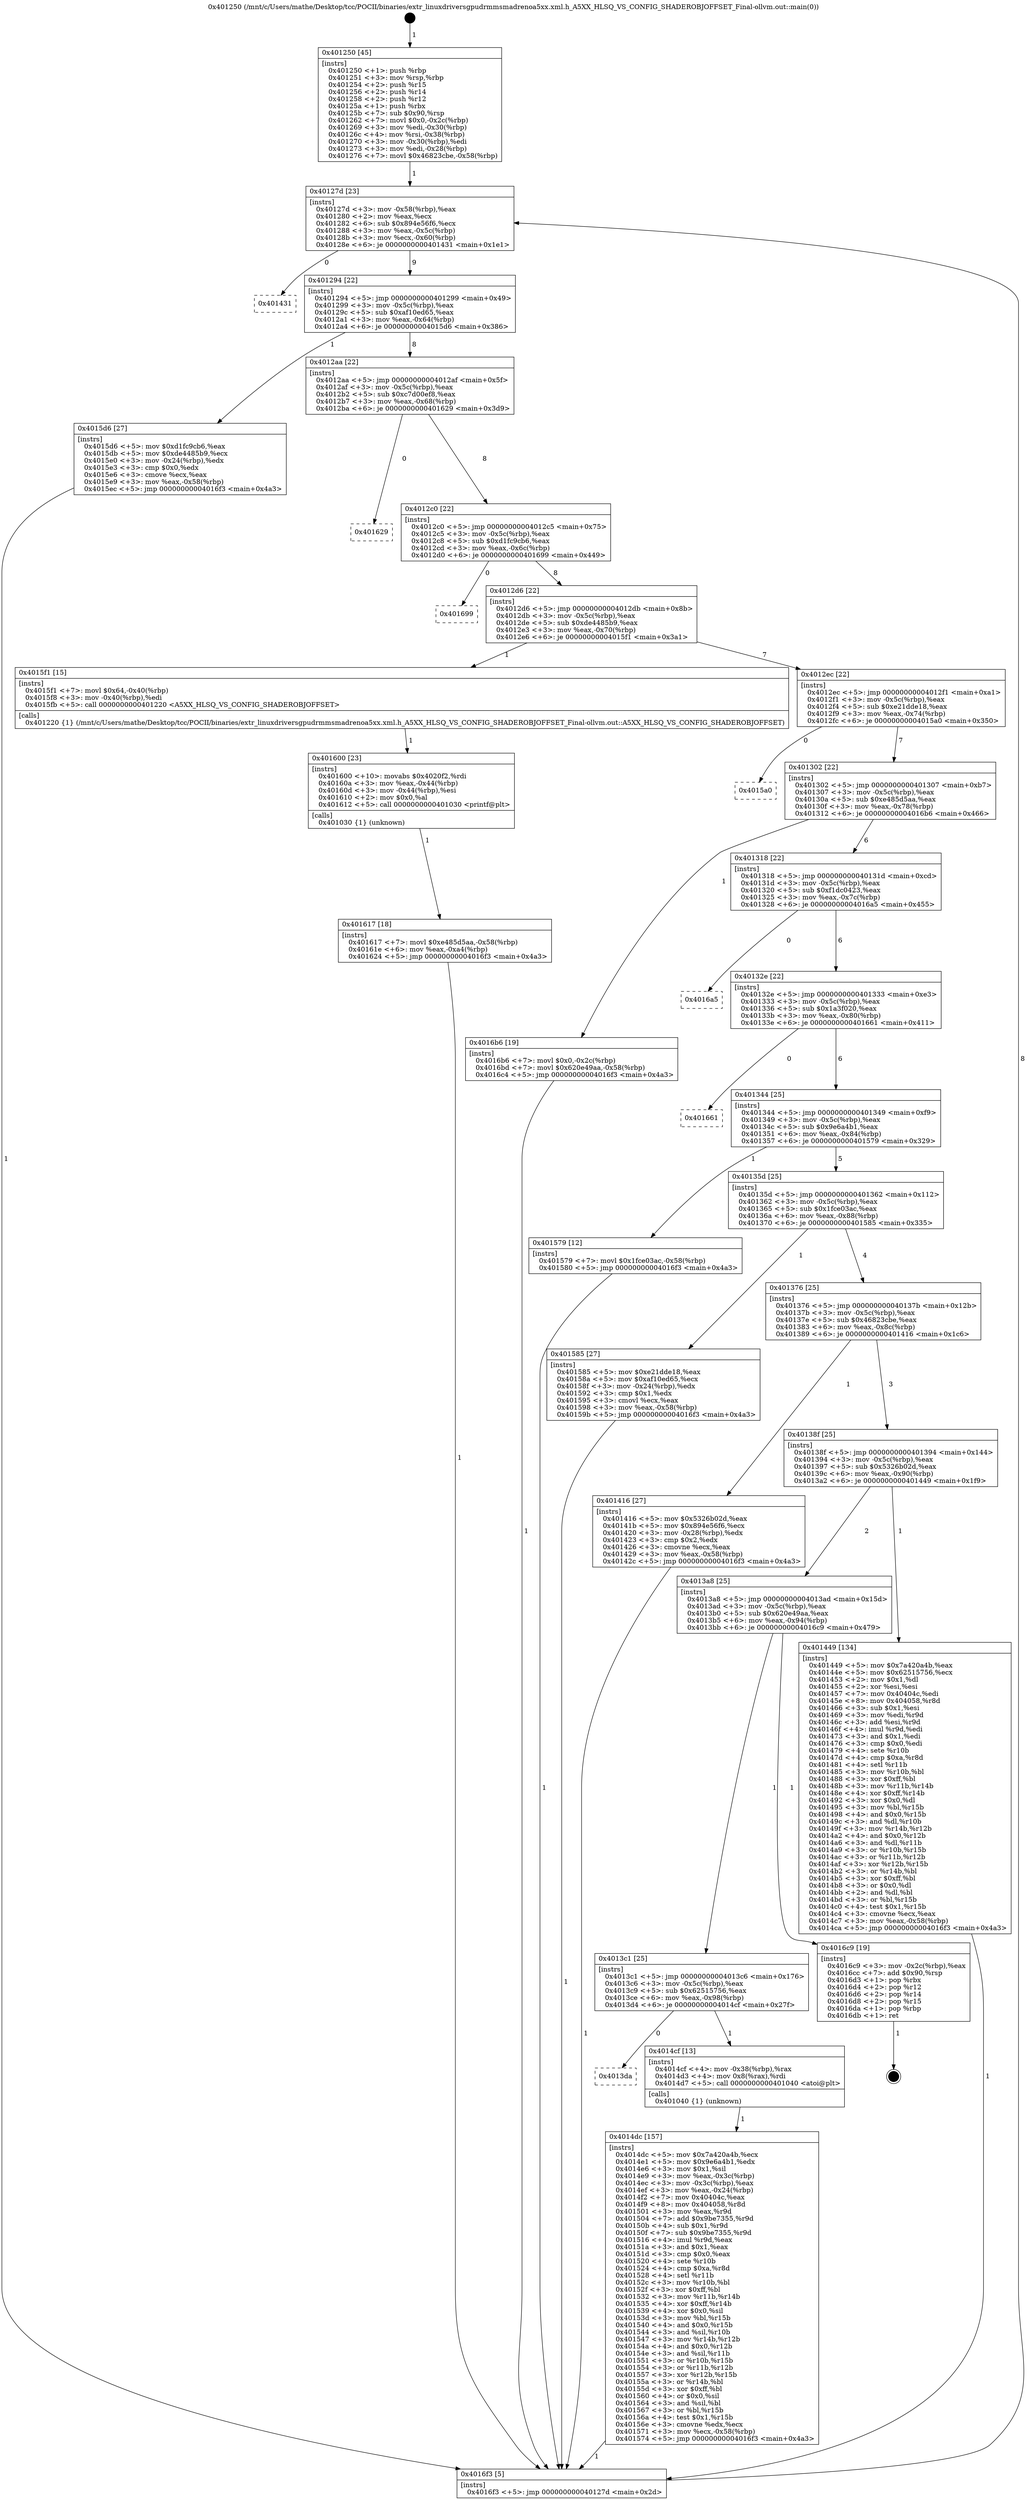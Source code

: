 digraph "0x401250" {
  label = "0x401250 (/mnt/c/Users/mathe/Desktop/tcc/POCII/binaries/extr_linuxdriversgpudrmmsmadrenoa5xx.xml.h_A5XX_HLSQ_VS_CONFIG_SHADEROBJOFFSET_Final-ollvm.out::main(0))"
  labelloc = "t"
  node[shape=record]

  Entry [label="",width=0.3,height=0.3,shape=circle,fillcolor=black,style=filled]
  "0x40127d" [label="{
     0x40127d [23]\l
     | [instrs]\l
     &nbsp;&nbsp;0x40127d \<+3\>: mov -0x58(%rbp),%eax\l
     &nbsp;&nbsp;0x401280 \<+2\>: mov %eax,%ecx\l
     &nbsp;&nbsp;0x401282 \<+6\>: sub $0x894e56f6,%ecx\l
     &nbsp;&nbsp;0x401288 \<+3\>: mov %eax,-0x5c(%rbp)\l
     &nbsp;&nbsp;0x40128b \<+3\>: mov %ecx,-0x60(%rbp)\l
     &nbsp;&nbsp;0x40128e \<+6\>: je 0000000000401431 \<main+0x1e1\>\l
  }"]
  "0x401431" [label="{
     0x401431\l
  }", style=dashed]
  "0x401294" [label="{
     0x401294 [22]\l
     | [instrs]\l
     &nbsp;&nbsp;0x401294 \<+5\>: jmp 0000000000401299 \<main+0x49\>\l
     &nbsp;&nbsp;0x401299 \<+3\>: mov -0x5c(%rbp),%eax\l
     &nbsp;&nbsp;0x40129c \<+5\>: sub $0xaf10ed65,%eax\l
     &nbsp;&nbsp;0x4012a1 \<+3\>: mov %eax,-0x64(%rbp)\l
     &nbsp;&nbsp;0x4012a4 \<+6\>: je 00000000004015d6 \<main+0x386\>\l
  }"]
  Exit [label="",width=0.3,height=0.3,shape=circle,fillcolor=black,style=filled,peripheries=2]
  "0x4015d6" [label="{
     0x4015d6 [27]\l
     | [instrs]\l
     &nbsp;&nbsp;0x4015d6 \<+5\>: mov $0xd1fc9cb6,%eax\l
     &nbsp;&nbsp;0x4015db \<+5\>: mov $0xde4485b9,%ecx\l
     &nbsp;&nbsp;0x4015e0 \<+3\>: mov -0x24(%rbp),%edx\l
     &nbsp;&nbsp;0x4015e3 \<+3\>: cmp $0x0,%edx\l
     &nbsp;&nbsp;0x4015e6 \<+3\>: cmove %ecx,%eax\l
     &nbsp;&nbsp;0x4015e9 \<+3\>: mov %eax,-0x58(%rbp)\l
     &nbsp;&nbsp;0x4015ec \<+5\>: jmp 00000000004016f3 \<main+0x4a3\>\l
  }"]
  "0x4012aa" [label="{
     0x4012aa [22]\l
     | [instrs]\l
     &nbsp;&nbsp;0x4012aa \<+5\>: jmp 00000000004012af \<main+0x5f\>\l
     &nbsp;&nbsp;0x4012af \<+3\>: mov -0x5c(%rbp),%eax\l
     &nbsp;&nbsp;0x4012b2 \<+5\>: sub $0xc7d00ef8,%eax\l
     &nbsp;&nbsp;0x4012b7 \<+3\>: mov %eax,-0x68(%rbp)\l
     &nbsp;&nbsp;0x4012ba \<+6\>: je 0000000000401629 \<main+0x3d9\>\l
  }"]
  "0x401617" [label="{
     0x401617 [18]\l
     | [instrs]\l
     &nbsp;&nbsp;0x401617 \<+7\>: movl $0xe485d5aa,-0x58(%rbp)\l
     &nbsp;&nbsp;0x40161e \<+6\>: mov %eax,-0xa4(%rbp)\l
     &nbsp;&nbsp;0x401624 \<+5\>: jmp 00000000004016f3 \<main+0x4a3\>\l
  }"]
  "0x401629" [label="{
     0x401629\l
  }", style=dashed]
  "0x4012c0" [label="{
     0x4012c0 [22]\l
     | [instrs]\l
     &nbsp;&nbsp;0x4012c0 \<+5\>: jmp 00000000004012c5 \<main+0x75\>\l
     &nbsp;&nbsp;0x4012c5 \<+3\>: mov -0x5c(%rbp),%eax\l
     &nbsp;&nbsp;0x4012c8 \<+5\>: sub $0xd1fc9cb6,%eax\l
     &nbsp;&nbsp;0x4012cd \<+3\>: mov %eax,-0x6c(%rbp)\l
     &nbsp;&nbsp;0x4012d0 \<+6\>: je 0000000000401699 \<main+0x449\>\l
  }"]
  "0x401600" [label="{
     0x401600 [23]\l
     | [instrs]\l
     &nbsp;&nbsp;0x401600 \<+10\>: movabs $0x4020f2,%rdi\l
     &nbsp;&nbsp;0x40160a \<+3\>: mov %eax,-0x44(%rbp)\l
     &nbsp;&nbsp;0x40160d \<+3\>: mov -0x44(%rbp),%esi\l
     &nbsp;&nbsp;0x401610 \<+2\>: mov $0x0,%al\l
     &nbsp;&nbsp;0x401612 \<+5\>: call 0000000000401030 \<printf@plt\>\l
     | [calls]\l
     &nbsp;&nbsp;0x401030 \{1\} (unknown)\l
  }"]
  "0x401699" [label="{
     0x401699\l
  }", style=dashed]
  "0x4012d6" [label="{
     0x4012d6 [22]\l
     | [instrs]\l
     &nbsp;&nbsp;0x4012d6 \<+5\>: jmp 00000000004012db \<main+0x8b\>\l
     &nbsp;&nbsp;0x4012db \<+3\>: mov -0x5c(%rbp),%eax\l
     &nbsp;&nbsp;0x4012de \<+5\>: sub $0xde4485b9,%eax\l
     &nbsp;&nbsp;0x4012e3 \<+3\>: mov %eax,-0x70(%rbp)\l
     &nbsp;&nbsp;0x4012e6 \<+6\>: je 00000000004015f1 \<main+0x3a1\>\l
  }"]
  "0x4014dc" [label="{
     0x4014dc [157]\l
     | [instrs]\l
     &nbsp;&nbsp;0x4014dc \<+5\>: mov $0x7a420a4b,%ecx\l
     &nbsp;&nbsp;0x4014e1 \<+5\>: mov $0x9e6a4b1,%edx\l
     &nbsp;&nbsp;0x4014e6 \<+3\>: mov $0x1,%sil\l
     &nbsp;&nbsp;0x4014e9 \<+3\>: mov %eax,-0x3c(%rbp)\l
     &nbsp;&nbsp;0x4014ec \<+3\>: mov -0x3c(%rbp),%eax\l
     &nbsp;&nbsp;0x4014ef \<+3\>: mov %eax,-0x24(%rbp)\l
     &nbsp;&nbsp;0x4014f2 \<+7\>: mov 0x40404c,%eax\l
     &nbsp;&nbsp;0x4014f9 \<+8\>: mov 0x404058,%r8d\l
     &nbsp;&nbsp;0x401501 \<+3\>: mov %eax,%r9d\l
     &nbsp;&nbsp;0x401504 \<+7\>: add $0x9be7355,%r9d\l
     &nbsp;&nbsp;0x40150b \<+4\>: sub $0x1,%r9d\l
     &nbsp;&nbsp;0x40150f \<+7\>: sub $0x9be7355,%r9d\l
     &nbsp;&nbsp;0x401516 \<+4\>: imul %r9d,%eax\l
     &nbsp;&nbsp;0x40151a \<+3\>: and $0x1,%eax\l
     &nbsp;&nbsp;0x40151d \<+3\>: cmp $0x0,%eax\l
     &nbsp;&nbsp;0x401520 \<+4\>: sete %r10b\l
     &nbsp;&nbsp;0x401524 \<+4\>: cmp $0xa,%r8d\l
     &nbsp;&nbsp;0x401528 \<+4\>: setl %r11b\l
     &nbsp;&nbsp;0x40152c \<+3\>: mov %r10b,%bl\l
     &nbsp;&nbsp;0x40152f \<+3\>: xor $0xff,%bl\l
     &nbsp;&nbsp;0x401532 \<+3\>: mov %r11b,%r14b\l
     &nbsp;&nbsp;0x401535 \<+4\>: xor $0xff,%r14b\l
     &nbsp;&nbsp;0x401539 \<+4\>: xor $0x0,%sil\l
     &nbsp;&nbsp;0x40153d \<+3\>: mov %bl,%r15b\l
     &nbsp;&nbsp;0x401540 \<+4\>: and $0x0,%r15b\l
     &nbsp;&nbsp;0x401544 \<+3\>: and %sil,%r10b\l
     &nbsp;&nbsp;0x401547 \<+3\>: mov %r14b,%r12b\l
     &nbsp;&nbsp;0x40154a \<+4\>: and $0x0,%r12b\l
     &nbsp;&nbsp;0x40154e \<+3\>: and %sil,%r11b\l
     &nbsp;&nbsp;0x401551 \<+3\>: or %r10b,%r15b\l
     &nbsp;&nbsp;0x401554 \<+3\>: or %r11b,%r12b\l
     &nbsp;&nbsp;0x401557 \<+3\>: xor %r12b,%r15b\l
     &nbsp;&nbsp;0x40155a \<+3\>: or %r14b,%bl\l
     &nbsp;&nbsp;0x40155d \<+3\>: xor $0xff,%bl\l
     &nbsp;&nbsp;0x401560 \<+4\>: or $0x0,%sil\l
     &nbsp;&nbsp;0x401564 \<+3\>: and %sil,%bl\l
     &nbsp;&nbsp;0x401567 \<+3\>: or %bl,%r15b\l
     &nbsp;&nbsp;0x40156a \<+4\>: test $0x1,%r15b\l
     &nbsp;&nbsp;0x40156e \<+3\>: cmovne %edx,%ecx\l
     &nbsp;&nbsp;0x401571 \<+3\>: mov %ecx,-0x58(%rbp)\l
     &nbsp;&nbsp;0x401574 \<+5\>: jmp 00000000004016f3 \<main+0x4a3\>\l
  }"]
  "0x4015f1" [label="{
     0x4015f1 [15]\l
     | [instrs]\l
     &nbsp;&nbsp;0x4015f1 \<+7\>: movl $0x64,-0x40(%rbp)\l
     &nbsp;&nbsp;0x4015f8 \<+3\>: mov -0x40(%rbp),%edi\l
     &nbsp;&nbsp;0x4015fb \<+5\>: call 0000000000401220 \<A5XX_HLSQ_VS_CONFIG_SHADEROBJOFFSET\>\l
     | [calls]\l
     &nbsp;&nbsp;0x401220 \{1\} (/mnt/c/Users/mathe/Desktop/tcc/POCII/binaries/extr_linuxdriversgpudrmmsmadrenoa5xx.xml.h_A5XX_HLSQ_VS_CONFIG_SHADEROBJOFFSET_Final-ollvm.out::A5XX_HLSQ_VS_CONFIG_SHADEROBJOFFSET)\l
  }"]
  "0x4012ec" [label="{
     0x4012ec [22]\l
     | [instrs]\l
     &nbsp;&nbsp;0x4012ec \<+5\>: jmp 00000000004012f1 \<main+0xa1\>\l
     &nbsp;&nbsp;0x4012f1 \<+3\>: mov -0x5c(%rbp),%eax\l
     &nbsp;&nbsp;0x4012f4 \<+5\>: sub $0xe21dde18,%eax\l
     &nbsp;&nbsp;0x4012f9 \<+3\>: mov %eax,-0x74(%rbp)\l
     &nbsp;&nbsp;0x4012fc \<+6\>: je 00000000004015a0 \<main+0x350\>\l
  }"]
  "0x4013da" [label="{
     0x4013da\l
  }", style=dashed]
  "0x4015a0" [label="{
     0x4015a0\l
  }", style=dashed]
  "0x401302" [label="{
     0x401302 [22]\l
     | [instrs]\l
     &nbsp;&nbsp;0x401302 \<+5\>: jmp 0000000000401307 \<main+0xb7\>\l
     &nbsp;&nbsp;0x401307 \<+3\>: mov -0x5c(%rbp),%eax\l
     &nbsp;&nbsp;0x40130a \<+5\>: sub $0xe485d5aa,%eax\l
     &nbsp;&nbsp;0x40130f \<+3\>: mov %eax,-0x78(%rbp)\l
     &nbsp;&nbsp;0x401312 \<+6\>: je 00000000004016b6 \<main+0x466\>\l
  }"]
  "0x4014cf" [label="{
     0x4014cf [13]\l
     | [instrs]\l
     &nbsp;&nbsp;0x4014cf \<+4\>: mov -0x38(%rbp),%rax\l
     &nbsp;&nbsp;0x4014d3 \<+4\>: mov 0x8(%rax),%rdi\l
     &nbsp;&nbsp;0x4014d7 \<+5\>: call 0000000000401040 \<atoi@plt\>\l
     | [calls]\l
     &nbsp;&nbsp;0x401040 \{1\} (unknown)\l
  }"]
  "0x4016b6" [label="{
     0x4016b6 [19]\l
     | [instrs]\l
     &nbsp;&nbsp;0x4016b6 \<+7\>: movl $0x0,-0x2c(%rbp)\l
     &nbsp;&nbsp;0x4016bd \<+7\>: movl $0x620e49aa,-0x58(%rbp)\l
     &nbsp;&nbsp;0x4016c4 \<+5\>: jmp 00000000004016f3 \<main+0x4a3\>\l
  }"]
  "0x401318" [label="{
     0x401318 [22]\l
     | [instrs]\l
     &nbsp;&nbsp;0x401318 \<+5\>: jmp 000000000040131d \<main+0xcd\>\l
     &nbsp;&nbsp;0x40131d \<+3\>: mov -0x5c(%rbp),%eax\l
     &nbsp;&nbsp;0x401320 \<+5\>: sub $0xf1dc0423,%eax\l
     &nbsp;&nbsp;0x401325 \<+3\>: mov %eax,-0x7c(%rbp)\l
     &nbsp;&nbsp;0x401328 \<+6\>: je 00000000004016a5 \<main+0x455\>\l
  }"]
  "0x4013c1" [label="{
     0x4013c1 [25]\l
     | [instrs]\l
     &nbsp;&nbsp;0x4013c1 \<+5\>: jmp 00000000004013c6 \<main+0x176\>\l
     &nbsp;&nbsp;0x4013c6 \<+3\>: mov -0x5c(%rbp),%eax\l
     &nbsp;&nbsp;0x4013c9 \<+5\>: sub $0x62515756,%eax\l
     &nbsp;&nbsp;0x4013ce \<+6\>: mov %eax,-0x98(%rbp)\l
     &nbsp;&nbsp;0x4013d4 \<+6\>: je 00000000004014cf \<main+0x27f\>\l
  }"]
  "0x4016a5" [label="{
     0x4016a5\l
  }", style=dashed]
  "0x40132e" [label="{
     0x40132e [22]\l
     | [instrs]\l
     &nbsp;&nbsp;0x40132e \<+5\>: jmp 0000000000401333 \<main+0xe3\>\l
     &nbsp;&nbsp;0x401333 \<+3\>: mov -0x5c(%rbp),%eax\l
     &nbsp;&nbsp;0x401336 \<+5\>: sub $0x1a3f020,%eax\l
     &nbsp;&nbsp;0x40133b \<+3\>: mov %eax,-0x80(%rbp)\l
     &nbsp;&nbsp;0x40133e \<+6\>: je 0000000000401661 \<main+0x411\>\l
  }"]
  "0x4016c9" [label="{
     0x4016c9 [19]\l
     | [instrs]\l
     &nbsp;&nbsp;0x4016c9 \<+3\>: mov -0x2c(%rbp),%eax\l
     &nbsp;&nbsp;0x4016cc \<+7\>: add $0x90,%rsp\l
     &nbsp;&nbsp;0x4016d3 \<+1\>: pop %rbx\l
     &nbsp;&nbsp;0x4016d4 \<+2\>: pop %r12\l
     &nbsp;&nbsp;0x4016d6 \<+2\>: pop %r14\l
     &nbsp;&nbsp;0x4016d8 \<+2\>: pop %r15\l
     &nbsp;&nbsp;0x4016da \<+1\>: pop %rbp\l
     &nbsp;&nbsp;0x4016db \<+1\>: ret\l
  }"]
  "0x401661" [label="{
     0x401661\l
  }", style=dashed]
  "0x401344" [label="{
     0x401344 [25]\l
     | [instrs]\l
     &nbsp;&nbsp;0x401344 \<+5\>: jmp 0000000000401349 \<main+0xf9\>\l
     &nbsp;&nbsp;0x401349 \<+3\>: mov -0x5c(%rbp),%eax\l
     &nbsp;&nbsp;0x40134c \<+5\>: sub $0x9e6a4b1,%eax\l
     &nbsp;&nbsp;0x401351 \<+6\>: mov %eax,-0x84(%rbp)\l
     &nbsp;&nbsp;0x401357 \<+6\>: je 0000000000401579 \<main+0x329\>\l
  }"]
  "0x4013a8" [label="{
     0x4013a8 [25]\l
     | [instrs]\l
     &nbsp;&nbsp;0x4013a8 \<+5\>: jmp 00000000004013ad \<main+0x15d\>\l
     &nbsp;&nbsp;0x4013ad \<+3\>: mov -0x5c(%rbp),%eax\l
     &nbsp;&nbsp;0x4013b0 \<+5\>: sub $0x620e49aa,%eax\l
     &nbsp;&nbsp;0x4013b5 \<+6\>: mov %eax,-0x94(%rbp)\l
     &nbsp;&nbsp;0x4013bb \<+6\>: je 00000000004016c9 \<main+0x479\>\l
  }"]
  "0x401579" [label="{
     0x401579 [12]\l
     | [instrs]\l
     &nbsp;&nbsp;0x401579 \<+7\>: movl $0x1fce03ac,-0x58(%rbp)\l
     &nbsp;&nbsp;0x401580 \<+5\>: jmp 00000000004016f3 \<main+0x4a3\>\l
  }"]
  "0x40135d" [label="{
     0x40135d [25]\l
     | [instrs]\l
     &nbsp;&nbsp;0x40135d \<+5\>: jmp 0000000000401362 \<main+0x112\>\l
     &nbsp;&nbsp;0x401362 \<+3\>: mov -0x5c(%rbp),%eax\l
     &nbsp;&nbsp;0x401365 \<+5\>: sub $0x1fce03ac,%eax\l
     &nbsp;&nbsp;0x40136a \<+6\>: mov %eax,-0x88(%rbp)\l
     &nbsp;&nbsp;0x401370 \<+6\>: je 0000000000401585 \<main+0x335\>\l
  }"]
  "0x401449" [label="{
     0x401449 [134]\l
     | [instrs]\l
     &nbsp;&nbsp;0x401449 \<+5\>: mov $0x7a420a4b,%eax\l
     &nbsp;&nbsp;0x40144e \<+5\>: mov $0x62515756,%ecx\l
     &nbsp;&nbsp;0x401453 \<+2\>: mov $0x1,%dl\l
     &nbsp;&nbsp;0x401455 \<+2\>: xor %esi,%esi\l
     &nbsp;&nbsp;0x401457 \<+7\>: mov 0x40404c,%edi\l
     &nbsp;&nbsp;0x40145e \<+8\>: mov 0x404058,%r8d\l
     &nbsp;&nbsp;0x401466 \<+3\>: sub $0x1,%esi\l
     &nbsp;&nbsp;0x401469 \<+3\>: mov %edi,%r9d\l
     &nbsp;&nbsp;0x40146c \<+3\>: add %esi,%r9d\l
     &nbsp;&nbsp;0x40146f \<+4\>: imul %r9d,%edi\l
     &nbsp;&nbsp;0x401473 \<+3\>: and $0x1,%edi\l
     &nbsp;&nbsp;0x401476 \<+3\>: cmp $0x0,%edi\l
     &nbsp;&nbsp;0x401479 \<+4\>: sete %r10b\l
     &nbsp;&nbsp;0x40147d \<+4\>: cmp $0xa,%r8d\l
     &nbsp;&nbsp;0x401481 \<+4\>: setl %r11b\l
     &nbsp;&nbsp;0x401485 \<+3\>: mov %r10b,%bl\l
     &nbsp;&nbsp;0x401488 \<+3\>: xor $0xff,%bl\l
     &nbsp;&nbsp;0x40148b \<+3\>: mov %r11b,%r14b\l
     &nbsp;&nbsp;0x40148e \<+4\>: xor $0xff,%r14b\l
     &nbsp;&nbsp;0x401492 \<+3\>: xor $0x0,%dl\l
     &nbsp;&nbsp;0x401495 \<+3\>: mov %bl,%r15b\l
     &nbsp;&nbsp;0x401498 \<+4\>: and $0x0,%r15b\l
     &nbsp;&nbsp;0x40149c \<+3\>: and %dl,%r10b\l
     &nbsp;&nbsp;0x40149f \<+3\>: mov %r14b,%r12b\l
     &nbsp;&nbsp;0x4014a2 \<+4\>: and $0x0,%r12b\l
     &nbsp;&nbsp;0x4014a6 \<+3\>: and %dl,%r11b\l
     &nbsp;&nbsp;0x4014a9 \<+3\>: or %r10b,%r15b\l
     &nbsp;&nbsp;0x4014ac \<+3\>: or %r11b,%r12b\l
     &nbsp;&nbsp;0x4014af \<+3\>: xor %r12b,%r15b\l
     &nbsp;&nbsp;0x4014b2 \<+3\>: or %r14b,%bl\l
     &nbsp;&nbsp;0x4014b5 \<+3\>: xor $0xff,%bl\l
     &nbsp;&nbsp;0x4014b8 \<+3\>: or $0x0,%dl\l
     &nbsp;&nbsp;0x4014bb \<+2\>: and %dl,%bl\l
     &nbsp;&nbsp;0x4014bd \<+3\>: or %bl,%r15b\l
     &nbsp;&nbsp;0x4014c0 \<+4\>: test $0x1,%r15b\l
     &nbsp;&nbsp;0x4014c4 \<+3\>: cmovne %ecx,%eax\l
     &nbsp;&nbsp;0x4014c7 \<+3\>: mov %eax,-0x58(%rbp)\l
     &nbsp;&nbsp;0x4014ca \<+5\>: jmp 00000000004016f3 \<main+0x4a3\>\l
  }"]
  "0x401585" [label="{
     0x401585 [27]\l
     | [instrs]\l
     &nbsp;&nbsp;0x401585 \<+5\>: mov $0xe21dde18,%eax\l
     &nbsp;&nbsp;0x40158a \<+5\>: mov $0xaf10ed65,%ecx\l
     &nbsp;&nbsp;0x40158f \<+3\>: mov -0x24(%rbp),%edx\l
     &nbsp;&nbsp;0x401592 \<+3\>: cmp $0x1,%edx\l
     &nbsp;&nbsp;0x401595 \<+3\>: cmovl %ecx,%eax\l
     &nbsp;&nbsp;0x401598 \<+3\>: mov %eax,-0x58(%rbp)\l
     &nbsp;&nbsp;0x40159b \<+5\>: jmp 00000000004016f3 \<main+0x4a3\>\l
  }"]
  "0x401376" [label="{
     0x401376 [25]\l
     | [instrs]\l
     &nbsp;&nbsp;0x401376 \<+5\>: jmp 000000000040137b \<main+0x12b\>\l
     &nbsp;&nbsp;0x40137b \<+3\>: mov -0x5c(%rbp),%eax\l
     &nbsp;&nbsp;0x40137e \<+5\>: sub $0x46823cbe,%eax\l
     &nbsp;&nbsp;0x401383 \<+6\>: mov %eax,-0x8c(%rbp)\l
     &nbsp;&nbsp;0x401389 \<+6\>: je 0000000000401416 \<main+0x1c6\>\l
  }"]
  "0x401250" [label="{
     0x401250 [45]\l
     | [instrs]\l
     &nbsp;&nbsp;0x401250 \<+1\>: push %rbp\l
     &nbsp;&nbsp;0x401251 \<+3\>: mov %rsp,%rbp\l
     &nbsp;&nbsp;0x401254 \<+2\>: push %r15\l
     &nbsp;&nbsp;0x401256 \<+2\>: push %r14\l
     &nbsp;&nbsp;0x401258 \<+2\>: push %r12\l
     &nbsp;&nbsp;0x40125a \<+1\>: push %rbx\l
     &nbsp;&nbsp;0x40125b \<+7\>: sub $0x90,%rsp\l
     &nbsp;&nbsp;0x401262 \<+7\>: movl $0x0,-0x2c(%rbp)\l
     &nbsp;&nbsp;0x401269 \<+3\>: mov %edi,-0x30(%rbp)\l
     &nbsp;&nbsp;0x40126c \<+4\>: mov %rsi,-0x38(%rbp)\l
     &nbsp;&nbsp;0x401270 \<+3\>: mov -0x30(%rbp),%edi\l
     &nbsp;&nbsp;0x401273 \<+3\>: mov %edi,-0x28(%rbp)\l
     &nbsp;&nbsp;0x401276 \<+7\>: movl $0x46823cbe,-0x58(%rbp)\l
  }"]
  "0x401416" [label="{
     0x401416 [27]\l
     | [instrs]\l
     &nbsp;&nbsp;0x401416 \<+5\>: mov $0x5326b02d,%eax\l
     &nbsp;&nbsp;0x40141b \<+5\>: mov $0x894e56f6,%ecx\l
     &nbsp;&nbsp;0x401420 \<+3\>: mov -0x28(%rbp),%edx\l
     &nbsp;&nbsp;0x401423 \<+3\>: cmp $0x2,%edx\l
     &nbsp;&nbsp;0x401426 \<+3\>: cmovne %ecx,%eax\l
     &nbsp;&nbsp;0x401429 \<+3\>: mov %eax,-0x58(%rbp)\l
     &nbsp;&nbsp;0x40142c \<+5\>: jmp 00000000004016f3 \<main+0x4a3\>\l
  }"]
  "0x40138f" [label="{
     0x40138f [25]\l
     | [instrs]\l
     &nbsp;&nbsp;0x40138f \<+5\>: jmp 0000000000401394 \<main+0x144\>\l
     &nbsp;&nbsp;0x401394 \<+3\>: mov -0x5c(%rbp),%eax\l
     &nbsp;&nbsp;0x401397 \<+5\>: sub $0x5326b02d,%eax\l
     &nbsp;&nbsp;0x40139c \<+6\>: mov %eax,-0x90(%rbp)\l
     &nbsp;&nbsp;0x4013a2 \<+6\>: je 0000000000401449 \<main+0x1f9\>\l
  }"]
  "0x4016f3" [label="{
     0x4016f3 [5]\l
     | [instrs]\l
     &nbsp;&nbsp;0x4016f3 \<+5\>: jmp 000000000040127d \<main+0x2d\>\l
  }"]
  Entry -> "0x401250" [label=" 1"]
  "0x40127d" -> "0x401431" [label=" 0"]
  "0x40127d" -> "0x401294" [label=" 9"]
  "0x4016c9" -> Exit [label=" 1"]
  "0x401294" -> "0x4015d6" [label=" 1"]
  "0x401294" -> "0x4012aa" [label=" 8"]
  "0x4016b6" -> "0x4016f3" [label=" 1"]
  "0x4012aa" -> "0x401629" [label=" 0"]
  "0x4012aa" -> "0x4012c0" [label=" 8"]
  "0x401617" -> "0x4016f3" [label=" 1"]
  "0x4012c0" -> "0x401699" [label=" 0"]
  "0x4012c0" -> "0x4012d6" [label=" 8"]
  "0x401600" -> "0x401617" [label=" 1"]
  "0x4012d6" -> "0x4015f1" [label=" 1"]
  "0x4012d6" -> "0x4012ec" [label=" 7"]
  "0x4015f1" -> "0x401600" [label=" 1"]
  "0x4012ec" -> "0x4015a0" [label=" 0"]
  "0x4012ec" -> "0x401302" [label=" 7"]
  "0x4015d6" -> "0x4016f3" [label=" 1"]
  "0x401302" -> "0x4016b6" [label=" 1"]
  "0x401302" -> "0x401318" [label=" 6"]
  "0x401585" -> "0x4016f3" [label=" 1"]
  "0x401318" -> "0x4016a5" [label=" 0"]
  "0x401318" -> "0x40132e" [label=" 6"]
  "0x4014dc" -> "0x4016f3" [label=" 1"]
  "0x40132e" -> "0x401661" [label=" 0"]
  "0x40132e" -> "0x401344" [label=" 6"]
  "0x4014cf" -> "0x4014dc" [label=" 1"]
  "0x401344" -> "0x401579" [label=" 1"]
  "0x401344" -> "0x40135d" [label=" 5"]
  "0x4013c1" -> "0x4014cf" [label=" 1"]
  "0x40135d" -> "0x401585" [label=" 1"]
  "0x40135d" -> "0x401376" [label=" 4"]
  "0x401579" -> "0x4016f3" [label=" 1"]
  "0x401376" -> "0x401416" [label=" 1"]
  "0x401376" -> "0x40138f" [label=" 3"]
  "0x401416" -> "0x4016f3" [label=" 1"]
  "0x401250" -> "0x40127d" [label=" 1"]
  "0x4016f3" -> "0x40127d" [label=" 8"]
  "0x4013a8" -> "0x4013c1" [label=" 1"]
  "0x40138f" -> "0x401449" [label=" 1"]
  "0x40138f" -> "0x4013a8" [label=" 2"]
  "0x401449" -> "0x4016f3" [label=" 1"]
  "0x4013c1" -> "0x4013da" [label=" 0"]
  "0x4013a8" -> "0x4016c9" [label=" 1"]
}
